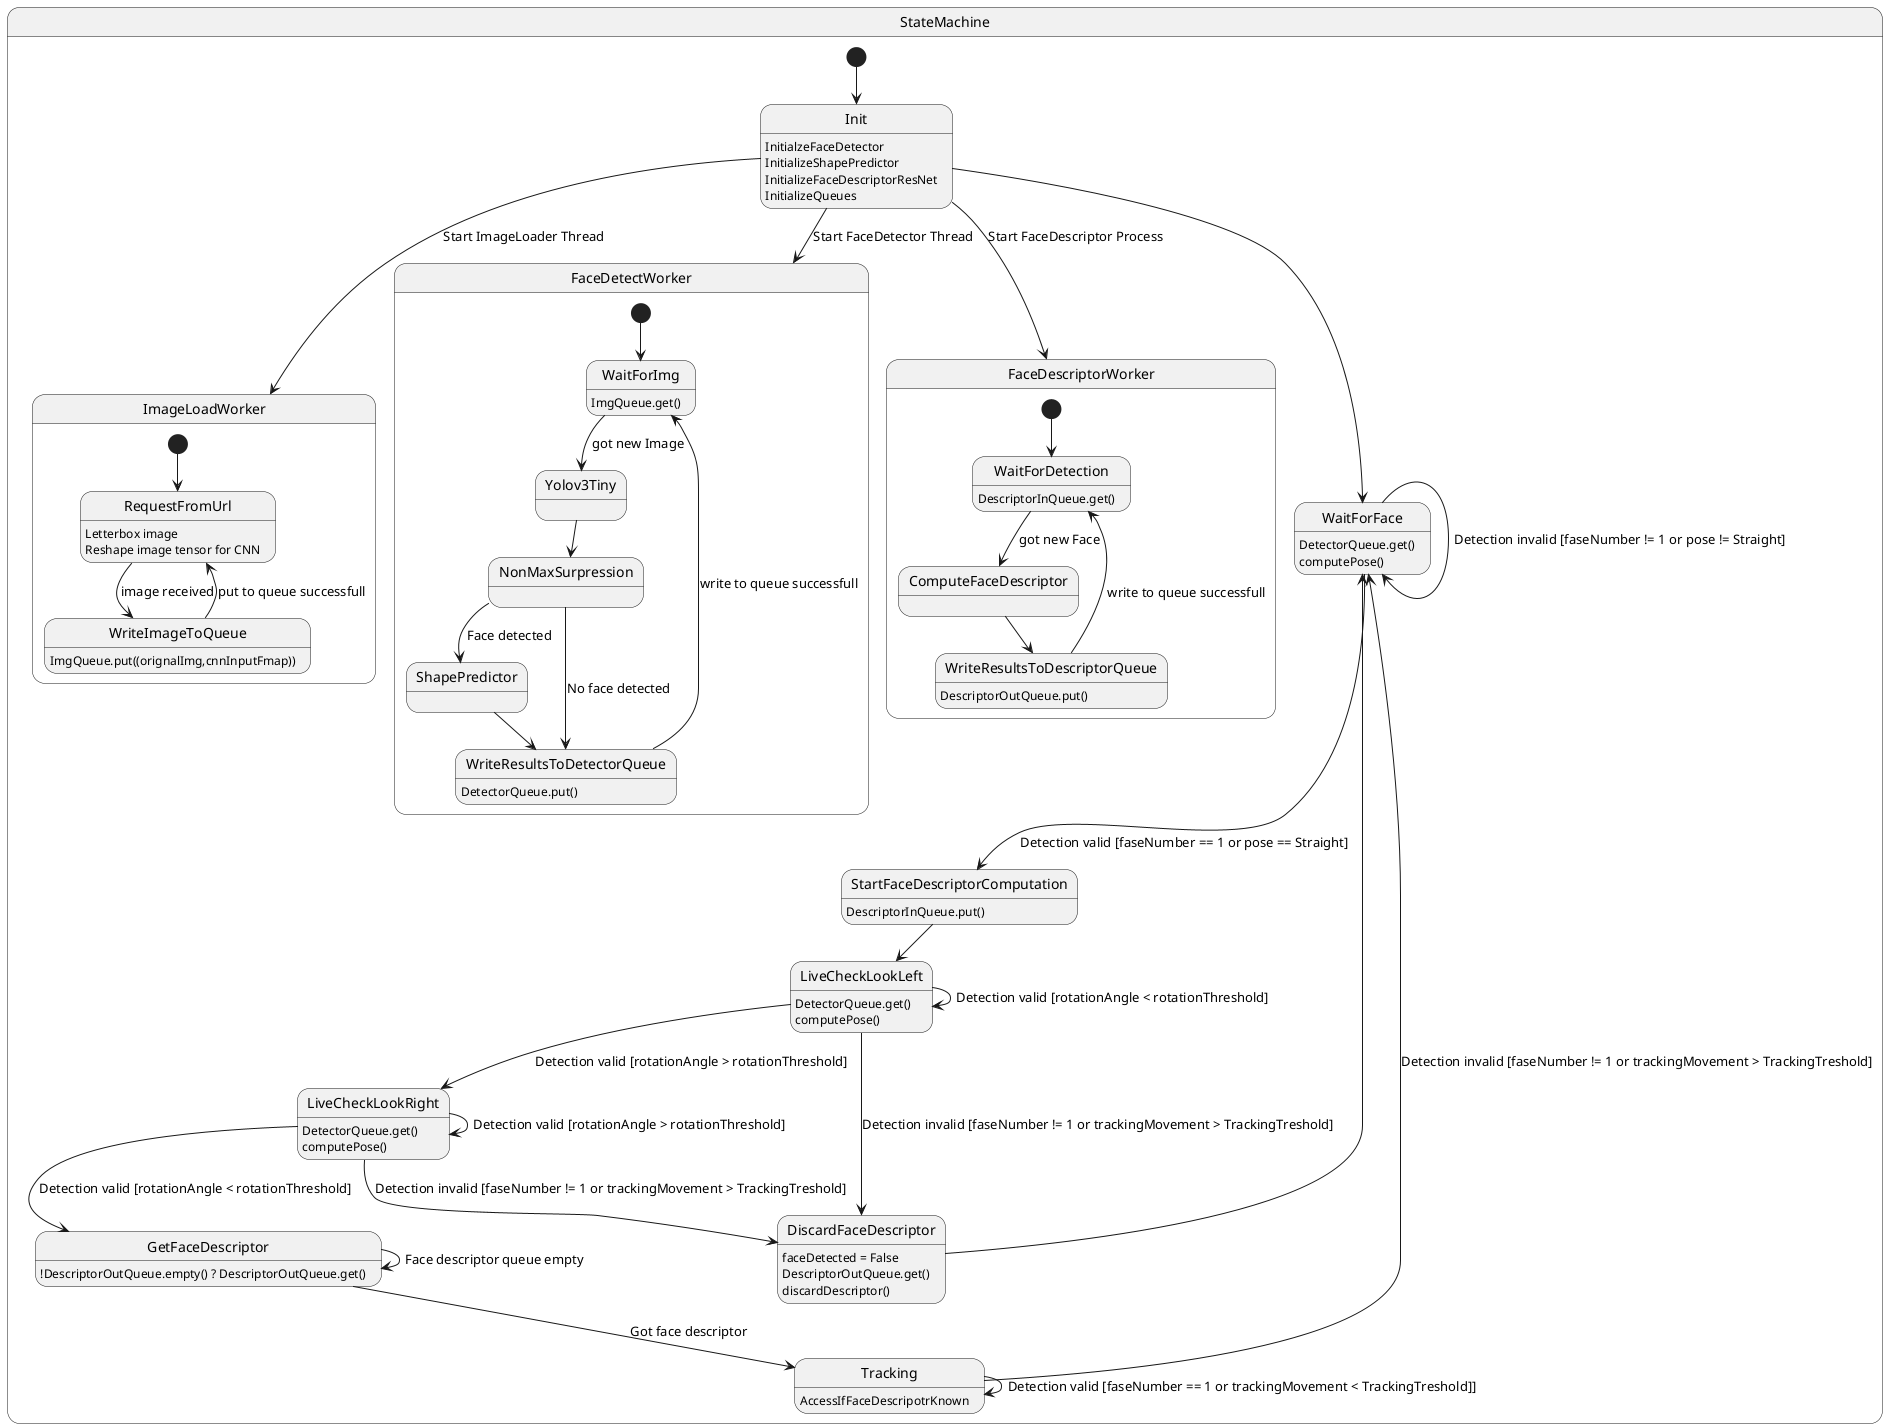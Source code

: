 @startuml

state StateMachine {  
    [*] --> Init
    Init --> ImageLoadWorker : Start ImageLoader Thread
    Init --> FaceDetectWorker : Start FaceDetector Thread
    Init --> FaceDescriptorWorker : Start FaceDescriptor Process
    Init : InitialzeFaceDetector
    Init : InitializeShapePredictor
    Init : InitializeFaceDescriptorResNet
    Init : InitializeQueues

    Init --> WaitForFace
    WaitForFace : DetectorQueue.get()
    WaitForFace : computePose()
    WaitForFace --> WaitForFace : Detection invalid [faseNumber != 1 or pose != Straight]
    WaitForFace --> StartFaceDescriptorComputation : Detection valid [faseNumber == 1 or pose == Straight]
    StartFaceDescriptorComputation --> LiveCheckLookLeft
    StartFaceDescriptorComputation: DescriptorInQueue.put()
    LiveCheckLookLeft : DetectorQueue.get()
    LiveCheckLookLeft : computePose()
    LiveCheckLookLeft --> DiscardFaceDescriptor : Detection invalid [faseNumber != 1 or trackingMovement > TrackingTreshold]
    DiscardFaceDescriptor : faceDetected = False
    DiscardFaceDescriptor : DescriptorOutQueue.get()
    DiscardFaceDescriptor : discardDescriptor()
    DiscardFaceDescriptor --> WaitForFace
    LiveCheckLookLeft --> LiveCheckLookLeft : Detection valid [rotationAngle < rotationThreshold]
    LiveCheckLookLeft --> LiveCheckLookRight : Detection valid [rotationAngle > rotationThreshold]
    LiveCheckLookRight : DetectorQueue.get()
    LiveCheckLookRight : computePose()
    LiveCheckLookRight --> DiscardFaceDescriptor : Detection invalid [faseNumber != 1 or trackingMovement > TrackingTreshold]
    LiveCheckLookRight --> LiveCheckLookRight : Detection valid [rotationAngle > rotationThreshold]
    LiveCheckLookRight --> GetFaceDescriptor : Detection valid [rotationAngle < rotationThreshold]
    GetFaceDescriptor --> Tracking : Got face descriptor
    GetFaceDescriptor --> GetFaceDescriptor : Face descriptor queue empty 
    GetFaceDescriptor : !DescriptorOutQueue.empty() ? DescriptorOutQueue.get()
    Tracking --> Tracking : Detection valid [faseNumber == 1 or trackingMovement < TrackingTreshold]]
    Tracking --> WaitForFace : Detection invalid [faseNumber != 1 or trackingMovement > TrackingTreshold]
    Tracking : AccessIfFaceDescripotrKnown
}

state ImageLoadWorker {
    [*] --> RequestFromUrl
    RequestFromUrl --> WriteImageToQueue : image received
    RequestFromUrl: Letterbox image
    RequestFromUrl: Reshape image tensor for CNN
    WriteImageToQueue --> RequestFromUrl : put to queue successfull 
    WriteImageToQueue : ImgQueue.put((orignalImg,cnnInputFmap))
}

state FaceDetectWorker {
    [*] --> WaitForImg
    WaitForImg : ImgQueue.get()
    WaitForImg --> Yolov3Tiny : got new Image
    Yolov3Tiny --> NonMaxSurpression
    NonMaxSurpression --> ShapePredictor : Face detected 
    NonMaxSurpression --> WriteResultsToDetectorQueue : No face detected 
    ShapePredictor --> WriteResultsToDetectorQueue 
    WriteResultsToDetectorQueue --> WaitForImg : write to queue successfull 
    WriteResultsToDetectorQueue : DetectorQueue.put()
}

state FaceDescriptorWorker {
    [*] --> WaitForDetection
    WaitForDetection : DescriptorInQueue.get()
    WaitForDetection --> ComputeFaceDescriptor : got new Face
    ComputeFaceDescriptor --> WriteResultsToDescriptorQueue 
    WriteResultsToDescriptorQueue --> WaitForDetection : write to queue successfull 
    WriteResultsToDescriptorQueue : DescriptorOutQueue.put()
}


@enduml
